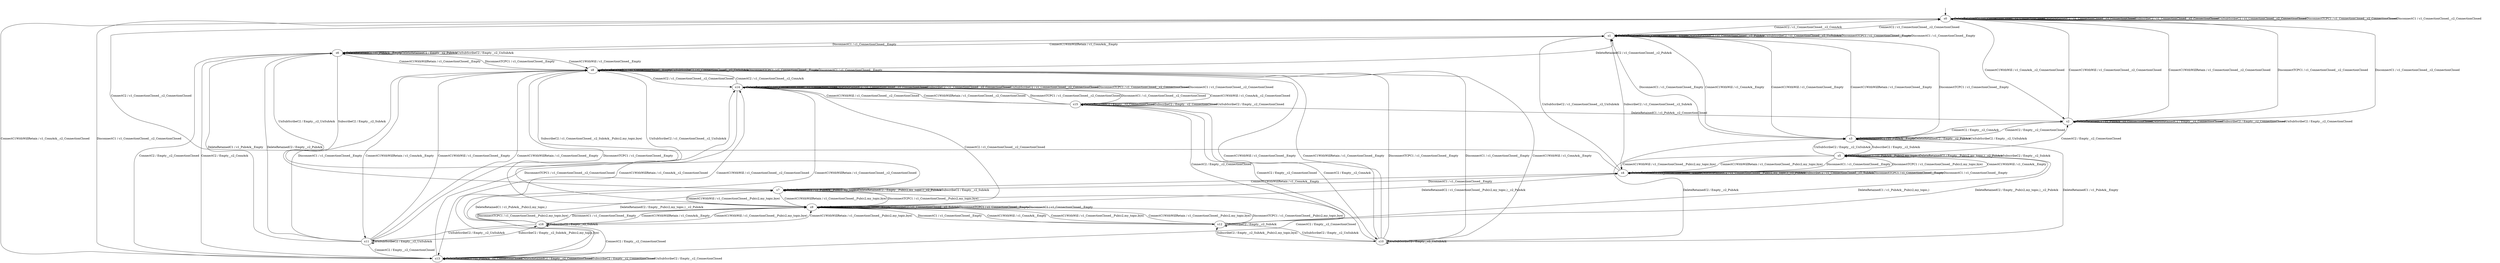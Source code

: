 digraph h5 {
s0 [label="s0"];
s1 [label="s1"];
s2 [label="s2"];
s13 [label="s13"];
s3 [label="s3"];
s4 [label="s4"];
s6 [label="s6"];
s5 [label="s5"];
s7 [label="s7"];
s8 [label="s8"];
s9 [label="s9"];
s10 [label="s10"];
s11 [label="s11"];
s14 [label="s14"];
s12 [label="s12"];
s15 [label="s15"];
s16 [label="s16"];
s0 -> s1 [label="ConnectC2 / c1_ConnectionClosed__c2_ConnAck"];
s0 -> s2 [label="ConnectC1WithWill / c1_ConnAck__c2_ConnectionClosed"];
s0 -> s13 [label="ConnectC1WithWillRetain / c1_ConnAck__c2_ConnectionClosed"];
s0 -> s0 [label="DeleteRetainedC1 / c1_ConnectionClosed__c2_ConnectionClosed"];
s0 -> s0 [label="DeleteRetainedC2 / c1_ConnectionClosed__c2_ConnectionClosed"];
s0 -> s0 [label="SubscribeC2 / c1_ConnectionClosed__c2_ConnectionClosed"];
s0 -> s0 [label="UnSubScribeC2 / c1_ConnectionClosed__c2_ConnectionClosed"];
s0 -> s0 [label="DisconnectTCPC1 / c1_ConnectionClosed__c2_ConnectionClosed"];
s0 -> s0 [label="DisconnectC1 / c1_ConnectionClosed__c2_ConnectionClosed"];
s1 -> s0 [label="ConnectC2 / c1_ConnectionClosed__c2_ConnectionClosed"];
s1 -> s3 [label="ConnectC1WithWill / c1_ConnAck__Empty"];
s1 -> s6 [label="ConnectC1WithWillRetain / c1_ConnAck__Empty"];
s1 -> s1 [label="DeleteRetainedC1 / c1_ConnectionClosed__Empty"];
s1 -> s1 [label="DeleteRetainedC2 / c1_ConnectionClosed__c2_PubAck"];
s1 -> s4 [label="SubscribeC2 / c1_ConnectionClosed__c2_SubAck"];
s1 -> s1 [label="UnSubScribeC2 / c1_ConnectionClosed__c2_UnSubAck"];
s1 -> s1 [label="DisconnectTCPC1 / c1_ConnectionClosed__Empty"];
s1 -> s1 [label="DisconnectC1 / c1_ConnectionClosed__Empty"];
s2 -> s3 [label="ConnectC2 / Empty__c2_ConnAck"];
s2 -> s0 [label="ConnectC1WithWill / c1_ConnectionClosed__c2_ConnectionClosed"];
s2 -> s0 [label="ConnectC1WithWillRetain / c1_ConnectionClosed__c2_ConnectionClosed"];
s2 -> s2 [label="DeleteRetainedC1 / c1_PubAck__c2_ConnectionClosed"];
s2 -> s2 [label="DeleteRetainedC2 / Empty__c2_ConnectionClosed"];
s2 -> s2 [label="SubscribeC2 / Empty__c2_ConnectionClosed"];
s2 -> s2 [label="UnSubScribeC2 / Empty__c2_ConnectionClosed"];
s2 -> s0 [label="DisconnectTCPC1 / c1_ConnectionClosed__c2_ConnectionClosed"];
s2 -> s0 [label="DisconnectC1 / c1_ConnectionClosed__c2_ConnectionClosed"];
s13 -> s6 [label="ConnectC2 / Empty__c2_ConnAck"];
s13 -> s14 [label="ConnectC1WithWill / c1_ConnectionClosed__c2_ConnectionClosed"];
s13 -> s14 [label="ConnectC1WithWillRetain / c1_ConnectionClosed__c2_ConnectionClosed"];
s13 -> s13 [label="DeleteRetainedC1 / c1_PubAck__c2_ConnectionClosed"];
s13 -> s13 [label="DeleteRetainedC2 / Empty__c2_ConnectionClosed"];
s13 -> s13 [label="SubscribeC2 / Empty__c2_ConnectionClosed"];
s13 -> s13 [label="UnSubScribeC2 / Empty__c2_ConnectionClosed"];
s13 -> s14 [label="DisconnectTCPC1 / c1_ConnectionClosed__c2_ConnectionClosed"];
s13 -> s0 [label="DisconnectC1 / c1_ConnectionClosed__c2_ConnectionClosed"];
s3 -> s2 [label="ConnectC2 / Empty__c2_ConnectionClosed"];
s3 -> s1 [label="ConnectC1WithWill / c1_ConnectionClosed__Empty"];
s3 -> s1 [label="ConnectC1WithWillRetain / c1_ConnectionClosed__Empty"];
s3 -> s3 [label="DeleteRetainedC1 / c1_PubAck__Empty"];
s3 -> s3 [label="DeleteRetainedC2 / Empty__c2_PubAck"];
s3 -> s5 [label="SubscribeC2 / Empty__c2_SubAck"];
s3 -> s3 [label="UnSubScribeC2 / Empty__c2_UnSubAck"];
s3 -> s1 [label="DisconnectTCPC1 / c1_ConnectionClosed__Empty"];
s3 -> s1 [label="DisconnectC1 / c1_ConnectionClosed__Empty"];
s4 -> s0 [label="ConnectC2 / c1_ConnectionClosed__c2_ConnectionClosed"];
s4 -> s5 [label="ConnectC1WithWill / c1_ConnAck__Empty"];
s4 -> s7 [label="ConnectC1WithWillRetain / c1_ConnAck__Empty"];
s4 -> s4 [label="DeleteRetainedC1 / c1_ConnectionClosed__Empty"];
s4 -> s4 [label="DeleteRetainedC2 / c1_ConnectionClosed__Pub(c2,my_topic,)__c2_PubAck"];
s4 -> s4 [label="SubscribeC2 / c1_ConnectionClosed__c2_SubAck"];
s4 -> s1 [label="UnSubScribeC2 / c1_ConnectionClosed__c2_UnSubAck"];
s4 -> s4 [label="DisconnectTCPC1 / c1_ConnectionClosed__Empty"];
s4 -> s4 [label="DisconnectC1 / c1_ConnectionClosed__Empty"];
s6 -> s13 [label="ConnectC2 / Empty__c2_ConnectionClosed"];
s6 -> s8 [label="ConnectC1WithWill / c1_ConnectionClosed__Empty"];
s6 -> s8 [label="ConnectC1WithWillRetain / c1_ConnectionClosed__Empty"];
s6 -> s6 [label="DeleteRetainedC1 / c1_PubAck__Empty"];
s6 -> s6 [label="DeleteRetainedC2 / Empty__c2_PubAck"];
s6 -> s7 [label="SubscribeC2 / Empty__c2_SubAck"];
s6 -> s6 [label="UnSubScribeC2 / Empty__c2_UnSubAck"];
s6 -> s8 [label="DisconnectTCPC1 / c1_ConnectionClosed__Empty"];
s6 -> s1 [label="DisconnectC1 / c1_ConnectionClosed__Empty"];
s5 -> s2 [label="ConnectC2 / Empty__c2_ConnectionClosed"];
s5 -> s4 [label="ConnectC1WithWill / c1_ConnectionClosed__Pub(c2,my_topic,bye)"];
s5 -> s4 [label="ConnectC1WithWillRetain / c1_ConnectionClosed__Pub(c2,my_topic,bye)"];
s5 -> s5 [label="DeleteRetainedC1 / c1_PubAck__Pub(c2,my_topic,)"];
s5 -> s5 [label="DeleteRetainedC2 / Empty__Pub(c2,my_topic,)__c2_PubAck"];
s5 -> s5 [label="SubscribeC2 / Empty__c2_SubAck"];
s5 -> s3 [label="UnSubScribeC2 / Empty__c2_UnSubAck"];
s5 -> s4 [label="DisconnectTCPC1 / c1_ConnectionClosed__Pub(c2,my_topic,bye)"];
s5 -> s4 [label="DisconnectC1 / c1_ConnectionClosed__Empty"];
s7 -> s13 [label="ConnectC2 / Empty__c2_ConnectionClosed"];
s7 -> s9 [label="ConnectC1WithWill / c1_ConnectionClosed__Pub(c2,my_topic,bye)"];
s7 -> s9 [label="ConnectC1WithWillRetain / c1_ConnectionClosed__Pub(c2,my_topic,bye)"];
s7 -> s7 [label="DeleteRetainedC1 / c1_PubAck__Pub(c2,my_topic,)"];
s7 -> s7 [label="DeleteRetainedC2 / Empty__Pub(c2,my_topic,)__c2_PubAck"];
s7 -> s7 [label="SubscribeC2 / Empty__c2_SubAck"];
s7 -> s6 [label="UnSubScribeC2 / Empty__c2_UnSubAck"];
s7 -> s9 [label="DisconnectTCPC1 / c1_ConnectionClosed__Pub(c2,my_topic,bye)"];
s7 -> s4 [label="DisconnectC1 / c1_ConnectionClosed__Empty"];
s8 -> s14 [label="ConnectC2 / c1_ConnectionClosed__c2_ConnectionClosed"];
s8 -> s10 [label="ConnectC1WithWill / c1_ConnAck__Empty"];
s8 -> s11 [label="ConnectC1WithWillRetain / c1_ConnAck__Empty"];
s8 -> s8 [label="DeleteRetainedC1 / c1_ConnectionClosed__Empty"];
s8 -> s1 [label="DeleteRetainedC2 / c1_ConnectionClosed__c2_PubAck"];
s8 -> s9 [label="SubscribeC2 / c1_ConnectionClosed__c2_SubAck__Pub(c2,my_topic,bye)"];
s8 -> s8 [label="UnSubScribeC2 / c1_ConnectionClosed__c2_UnSubAck"];
s8 -> s8 [label="DisconnectTCPC1 / c1_ConnectionClosed__Empty"];
s8 -> s8 [label="DisconnectC1 / c1_ConnectionClosed__Empty"];
s9 -> s14 [label="ConnectC2 / c1_ConnectionClosed__c2_ConnectionClosed"];
s9 -> s12 [label="ConnectC1WithWill / c1_ConnAck__Empty"];
s9 -> s16 [label="ConnectC1WithWillRetain / c1_ConnAck__Empty"];
s9 -> s9 [label="DeleteRetainedC1 / c1_ConnectionClosed__Empty"];
s9 -> s4 [label="DeleteRetainedC2 / c1_ConnectionClosed__Pub(c2,my_topic,)__c2_PubAck"];
s9 -> s9 [label="SubscribeC2 / c1_ConnectionClosed__c2_SubAck"];
s9 -> s8 [label="UnSubScribeC2 / c1_ConnectionClosed__c2_UnSubAck"];
s9 -> s9 [label="DisconnectTCPC1 / c1_ConnectionClosed__Empty"];
s9 -> s9 [label="DisconnectC1 / c1_ConnectionClosed__Empty"];
s10 -> s15 [label="ConnectC2 / Empty__c2_ConnectionClosed"];
s10 -> s8 [label="ConnectC1WithWill / c1_ConnectionClosed__Empty"];
s10 -> s8 [label="ConnectC1WithWillRetain / c1_ConnectionClosed__Empty"];
s10 -> s3 [label="DeleteRetainedC1 / c1_PubAck__Empty"];
s10 -> s3 [label="DeleteRetainedC2 / Empty__c2_PubAck"];
s10 -> s12 [label="SubscribeC2 / Empty__c2_SubAck__Pub(c2,my_topic,bye)"];
s10 -> s10 [label="UnSubScribeC2 / Empty__c2_UnSubAck"];
s10 -> s8 [label="DisconnectTCPC1 / c1_ConnectionClosed__Empty"];
s10 -> s8 [label="DisconnectC1 / c1_ConnectionClosed__Empty"];
s11 -> s13 [label="ConnectC2 / Empty__c2_ConnectionClosed"];
s11 -> s8 [label="ConnectC1WithWill / c1_ConnectionClosed__Empty"];
s11 -> s8 [label="ConnectC1WithWillRetain / c1_ConnectionClosed__Empty"];
s11 -> s6 [label="DeleteRetainedC1 / c1_PubAck__Empty"];
s11 -> s6 [label="DeleteRetainedC2 / Empty__c2_PubAck"];
s11 -> s16 [label="SubscribeC2 / Empty__c2_SubAck__Pub(c2,my_topic,bye)"];
s11 -> s11 [label="UnSubScribeC2 / Empty__c2_UnSubAck"];
s11 -> s8 [label="DisconnectTCPC1 / c1_ConnectionClosed__Empty"];
s11 -> s8 [label="DisconnectC1 / c1_ConnectionClosed__Empty"];
s14 -> s8 [label="ConnectC2 / c1_ConnectionClosed__c2_ConnAck"];
s14 -> s15 [label="ConnectC1WithWill / c1_ConnAck__c2_ConnectionClosed"];
s14 -> s13 [label="ConnectC1WithWillRetain / c1_ConnAck__c2_ConnectionClosed"];
s14 -> s14 [label="DeleteRetainedC1 / c1_ConnectionClosed__c2_ConnectionClosed"];
s14 -> s14 [label="DeleteRetainedC2 / c1_ConnectionClosed__c2_ConnectionClosed"];
s14 -> s14 [label="SubscribeC2 / c1_ConnectionClosed__c2_ConnectionClosed"];
s14 -> s14 [label="UnSubScribeC2 / c1_ConnectionClosed__c2_ConnectionClosed"];
s14 -> s14 [label="DisconnectTCPC1 / c1_ConnectionClosed__c2_ConnectionClosed"];
s14 -> s14 [label="DisconnectC1 / c1_ConnectionClosed__c2_ConnectionClosed"];
s12 -> s15 [label="ConnectC2 / Empty__c2_ConnectionClosed"];
s12 -> s9 [label="ConnectC1WithWill / c1_ConnectionClosed__Pub(c2,my_topic,bye)"];
s12 -> s9 [label="ConnectC1WithWillRetain / c1_ConnectionClosed__Pub(c2,my_topic,bye)"];
s12 -> s5 [label="DeleteRetainedC1 / c1_PubAck__Pub(c2,my_topic,)"];
s12 -> s5 [label="DeleteRetainedC2 / Empty__Pub(c2,my_topic,)__c2_PubAck"];
s12 -> s12 [label="SubscribeC2 / Empty__c2_SubAck"];
s12 -> s10 [label="UnSubScribeC2 / Empty__c2_UnSubAck"];
s12 -> s9 [label="DisconnectTCPC1 / c1_ConnectionClosed__Pub(c2,my_topic,bye)"];
s12 -> s9 [label="DisconnectC1 / c1_ConnectionClosed__Empty"];
s15 -> s10 [label="ConnectC2 / Empty__c2_ConnAck"];
s15 -> s14 [label="ConnectC1WithWill / c1_ConnectionClosed__c2_ConnectionClosed"];
s15 -> s14 [label="ConnectC1WithWillRetain / c1_ConnectionClosed__c2_ConnectionClosed"];
s15 -> s2 [label="DeleteRetainedC1 / c1_PubAck__c2_ConnectionClosed"];
s15 -> s15 [label="DeleteRetainedC2 / Empty__c2_ConnectionClosed"];
s15 -> s15 [label="SubscribeC2 / Empty__c2_ConnectionClosed"];
s15 -> s15 [label="UnSubScribeC2 / Empty__c2_ConnectionClosed"];
s15 -> s14 [label="DisconnectTCPC1 / c1_ConnectionClosed__c2_ConnectionClosed"];
s15 -> s14 [label="DisconnectC1 / c1_ConnectionClosed__c2_ConnectionClosed"];
s16 -> s13 [label="ConnectC2 / Empty__c2_ConnectionClosed"];
s16 -> s9 [label="ConnectC1WithWill / c1_ConnectionClosed__Pub(c2,my_topic,bye)"];
s16 -> s9 [label="ConnectC1WithWillRetain / c1_ConnectionClosed__Pub(c2,my_topic,bye)"];
s16 -> s7 [label="DeleteRetainedC1 / c1_PubAck__Pub(c2,my_topic,)"];
s16 -> s7 [label="DeleteRetainedC2 / Empty__Pub(c2,my_topic,)__c2_PubAck"];
s16 -> s16 [label="SubscribeC2 / Empty__c2_SubAck"];
s16 -> s11 [label="UnSubScribeC2 / Empty__c2_UnSubAck"];
s16 -> s9 [label="DisconnectTCPC1 / c1_ConnectionClosed__Pub(c2,my_topic,bye)"];
s16 -> s9 [label="DisconnectC1 / c1_ConnectionClosed__Empty"];
__start0 [shape=none, label=""];
__start0 -> s0 [label=""];
}
